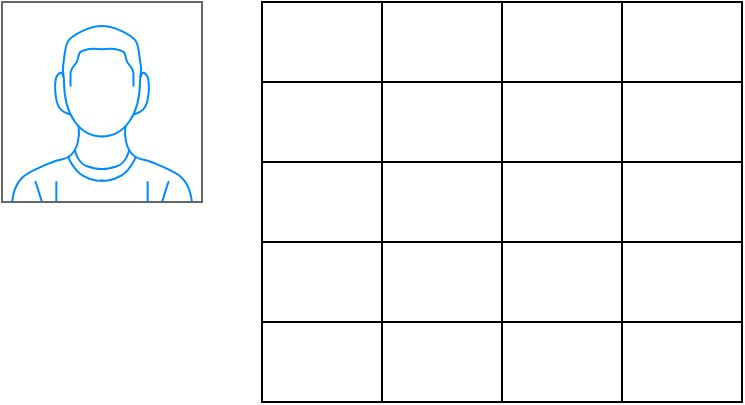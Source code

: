 <mxfile version="13.9.7" type="github">
  <diagram id="yXyOzKuJSNhh0-EHgRQp" name="第 1 页">
    <mxGraphModel dx="1422" dy="772" grid="1" gridSize="10" guides="1" tooltips="1" connect="1" arrows="1" fold="1" page="1" pageScale="1" pageWidth="827" pageHeight="1169" math="0" shadow="0">
      <root>
        <mxCell id="0" />
        <mxCell id="1" parent="0" />
        <mxCell id="JIbpMJDPOpGf6052cRyy-8" value="" style="verticalLabelPosition=bottom;shadow=0;dashed=0;align=center;html=1;verticalAlign=top;strokeWidth=1;shape=mxgraph.mockup.containers.userMale;strokeColor=#666666;strokeColor2=#008cff;" parent="1" vertex="1">
          <mxGeometry x="140" y="200" width="100" height="100" as="geometry" />
        </mxCell>
        <mxCell id="Sc-TVvc_U9h8Qb-T8Hh4-1" value="" style="shape=table;html=1;whiteSpace=wrap;startSize=0;container=1;collapsible=0;childLayout=tableLayout;" vertex="1" parent="1">
          <mxGeometry x="270" y="200" width="240" height="200" as="geometry" />
        </mxCell>
        <mxCell id="Sc-TVvc_U9h8Qb-T8Hh4-2" value="" style="shape=partialRectangle;html=1;whiteSpace=wrap;collapsible=0;dropTarget=0;pointerEvents=0;fillColor=none;top=0;left=0;bottom=0;right=0;points=[[0,0.5],[1,0.5]];portConstraint=eastwest;" vertex="1" parent="Sc-TVvc_U9h8Qb-T8Hh4-1">
          <mxGeometry width="240" height="40" as="geometry" />
        </mxCell>
        <mxCell id="Sc-TVvc_U9h8Qb-T8Hh4-3" value="" style="shape=partialRectangle;html=1;whiteSpace=wrap;connectable=0;overflow=hidden;fillColor=none;top=0;left=0;bottom=0;right=0;" vertex="1" parent="Sc-TVvc_U9h8Qb-T8Hh4-2">
          <mxGeometry width="60" height="40" as="geometry" />
        </mxCell>
        <mxCell id="Sc-TVvc_U9h8Qb-T8Hh4-4" value="" style="shape=partialRectangle;html=1;whiteSpace=wrap;connectable=0;overflow=hidden;fillColor=none;top=0;left=0;bottom=0;right=0;" vertex="1" parent="Sc-TVvc_U9h8Qb-T8Hh4-2">
          <mxGeometry x="60" width="60" height="40" as="geometry" />
        </mxCell>
        <mxCell id="Sc-TVvc_U9h8Qb-T8Hh4-5" value="" style="shape=partialRectangle;html=1;whiteSpace=wrap;connectable=0;overflow=hidden;fillColor=none;top=0;left=0;bottom=0;right=0;" vertex="1" parent="Sc-TVvc_U9h8Qb-T8Hh4-2">
          <mxGeometry x="120" width="60" height="40" as="geometry" />
        </mxCell>
        <mxCell id="Sc-TVvc_U9h8Qb-T8Hh4-6" value="" style="shape=partialRectangle;html=1;whiteSpace=wrap;connectable=0;overflow=hidden;fillColor=none;top=0;left=0;bottom=0;right=0;" vertex="1" parent="Sc-TVvc_U9h8Qb-T8Hh4-2">
          <mxGeometry x="180" width="60" height="40" as="geometry" />
        </mxCell>
        <mxCell id="Sc-TVvc_U9h8Qb-T8Hh4-7" value="" style="shape=partialRectangle;html=1;whiteSpace=wrap;collapsible=0;dropTarget=0;pointerEvents=0;fillColor=none;top=0;left=0;bottom=0;right=0;points=[[0,0.5],[1,0.5]];portConstraint=eastwest;" vertex="1" parent="Sc-TVvc_U9h8Qb-T8Hh4-1">
          <mxGeometry y="40" width="240" height="40" as="geometry" />
        </mxCell>
        <mxCell id="Sc-TVvc_U9h8Qb-T8Hh4-8" value="" style="shape=partialRectangle;html=1;whiteSpace=wrap;connectable=0;overflow=hidden;fillColor=none;top=0;left=0;bottom=0;right=0;" vertex="1" parent="Sc-TVvc_U9h8Qb-T8Hh4-7">
          <mxGeometry width="60" height="40" as="geometry" />
        </mxCell>
        <mxCell id="Sc-TVvc_U9h8Qb-T8Hh4-9" value="" style="shape=partialRectangle;html=1;whiteSpace=wrap;connectable=0;overflow=hidden;fillColor=none;top=0;left=0;bottom=0;right=0;" vertex="1" parent="Sc-TVvc_U9h8Qb-T8Hh4-7">
          <mxGeometry x="60" width="60" height="40" as="geometry" />
        </mxCell>
        <mxCell id="Sc-TVvc_U9h8Qb-T8Hh4-10" value="" style="shape=partialRectangle;html=1;whiteSpace=wrap;connectable=0;overflow=hidden;fillColor=none;top=0;left=0;bottom=0;right=0;" vertex="1" parent="Sc-TVvc_U9h8Qb-T8Hh4-7">
          <mxGeometry x="120" width="60" height="40" as="geometry" />
        </mxCell>
        <mxCell id="Sc-TVvc_U9h8Qb-T8Hh4-11" value="" style="shape=partialRectangle;html=1;whiteSpace=wrap;connectable=0;overflow=hidden;fillColor=none;top=0;left=0;bottom=0;right=0;" vertex="1" parent="Sc-TVvc_U9h8Qb-T8Hh4-7">
          <mxGeometry x="180" width="60" height="40" as="geometry" />
        </mxCell>
        <mxCell id="Sc-TVvc_U9h8Qb-T8Hh4-12" value="" style="shape=partialRectangle;html=1;whiteSpace=wrap;collapsible=0;dropTarget=0;pointerEvents=0;fillColor=none;top=0;left=0;bottom=0;right=0;points=[[0,0.5],[1,0.5]];portConstraint=eastwest;" vertex="1" parent="Sc-TVvc_U9h8Qb-T8Hh4-1">
          <mxGeometry y="80" width="240" height="40" as="geometry" />
        </mxCell>
        <mxCell id="Sc-TVvc_U9h8Qb-T8Hh4-13" value="" style="shape=partialRectangle;html=1;whiteSpace=wrap;connectable=0;overflow=hidden;fillColor=none;top=0;left=0;bottom=0;right=0;" vertex="1" parent="Sc-TVvc_U9h8Qb-T8Hh4-12">
          <mxGeometry width="60" height="40" as="geometry" />
        </mxCell>
        <mxCell id="Sc-TVvc_U9h8Qb-T8Hh4-14" value="" style="shape=partialRectangle;html=1;whiteSpace=wrap;connectable=0;overflow=hidden;fillColor=none;top=0;left=0;bottom=0;right=0;" vertex="1" parent="Sc-TVvc_U9h8Qb-T8Hh4-12">
          <mxGeometry x="60" width="60" height="40" as="geometry" />
        </mxCell>
        <mxCell id="Sc-TVvc_U9h8Qb-T8Hh4-15" value="" style="shape=partialRectangle;html=1;whiteSpace=wrap;connectable=0;overflow=hidden;fillColor=none;top=0;left=0;bottom=0;right=0;" vertex="1" parent="Sc-TVvc_U9h8Qb-T8Hh4-12">
          <mxGeometry x="120" width="60" height="40" as="geometry" />
        </mxCell>
        <mxCell id="Sc-TVvc_U9h8Qb-T8Hh4-16" value="" style="shape=partialRectangle;html=1;whiteSpace=wrap;connectable=0;overflow=hidden;fillColor=none;top=0;left=0;bottom=0;right=0;" vertex="1" parent="Sc-TVvc_U9h8Qb-T8Hh4-12">
          <mxGeometry x="180" width="60" height="40" as="geometry" />
        </mxCell>
        <mxCell id="Sc-TVvc_U9h8Qb-T8Hh4-17" value="" style="shape=partialRectangle;html=1;whiteSpace=wrap;collapsible=0;dropTarget=0;pointerEvents=0;fillColor=none;top=0;left=0;bottom=0;right=0;points=[[0,0.5],[1,0.5]];portConstraint=eastwest;" vertex="1" parent="Sc-TVvc_U9h8Qb-T8Hh4-1">
          <mxGeometry y="120" width="240" height="40" as="geometry" />
        </mxCell>
        <mxCell id="Sc-TVvc_U9h8Qb-T8Hh4-18" value="" style="shape=partialRectangle;html=1;whiteSpace=wrap;connectable=0;overflow=hidden;fillColor=none;top=0;left=0;bottom=0;right=0;" vertex="1" parent="Sc-TVvc_U9h8Qb-T8Hh4-17">
          <mxGeometry width="60" height="40" as="geometry" />
        </mxCell>
        <mxCell id="Sc-TVvc_U9h8Qb-T8Hh4-19" value="" style="shape=partialRectangle;html=1;whiteSpace=wrap;connectable=0;overflow=hidden;fillColor=none;top=0;left=0;bottom=0;right=0;" vertex="1" parent="Sc-TVvc_U9h8Qb-T8Hh4-17">
          <mxGeometry x="60" width="60" height="40" as="geometry" />
        </mxCell>
        <mxCell id="Sc-TVvc_U9h8Qb-T8Hh4-20" value="" style="shape=partialRectangle;html=1;whiteSpace=wrap;connectable=0;overflow=hidden;fillColor=none;top=0;left=0;bottom=0;right=0;" vertex="1" parent="Sc-TVvc_U9h8Qb-T8Hh4-17">
          <mxGeometry x="120" width="60" height="40" as="geometry" />
        </mxCell>
        <mxCell id="Sc-TVvc_U9h8Qb-T8Hh4-21" value="" style="shape=partialRectangle;html=1;whiteSpace=wrap;connectable=0;overflow=hidden;fillColor=none;top=0;left=0;bottom=0;right=0;" vertex="1" parent="Sc-TVvc_U9h8Qb-T8Hh4-17">
          <mxGeometry x="180" width="60" height="40" as="geometry" />
        </mxCell>
        <mxCell id="Sc-TVvc_U9h8Qb-T8Hh4-22" value="" style="shape=partialRectangle;html=1;whiteSpace=wrap;collapsible=0;dropTarget=0;pointerEvents=0;fillColor=none;top=0;left=0;bottom=0;right=0;points=[[0,0.5],[1,0.5]];portConstraint=eastwest;" vertex="1" parent="Sc-TVvc_U9h8Qb-T8Hh4-1">
          <mxGeometry y="160" width="240" height="40" as="geometry" />
        </mxCell>
        <mxCell id="Sc-TVvc_U9h8Qb-T8Hh4-23" value="" style="shape=partialRectangle;html=1;whiteSpace=wrap;connectable=0;overflow=hidden;fillColor=none;top=0;left=0;bottom=0;right=0;" vertex="1" parent="Sc-TVvc_U9h8Qb-T8Hh4-22">
          <mxGeometry width="60" height="40" as="geometry" />
        </mxCell>
        <mxCell id="Sc-TVvc_U9h8Qb-T8Hh4-24" value="" style="shape=partialRectangle;html=1;whiteSpace=wrap;connectable=0;overflow=hidden;fillColor=none;top=0;left=0;bottom=0;right=0;" vertex="1" parent="Sc-TVvc_U9h8Qb-T8Hh4-22">
          <mxGeometry x="60" width="60" height="40" as="geometry" />
        </mxCell>
        <mxCell id="Sc-TVvc_U9h8Qb-T8Hh4-25" value="" style="shape=partialRectangle;html=1;whiteSpace=wrap;connectable=0;overflow=hidden;fillColor=none;top=0;left=0;bottom=0;right=0;" vertex="1" parent="Sc-TVvc_U9h8Qb-T8Hh4-22">
          <mxGeometry x="120" width="60" height="40" as="geometry" />
        </mxCell>
        <mxCell id="Sc-TVvc_U9h8Qb-T8Hh4-26" value="" style="shape=partialRectangle;html=1;whiteSpace=wrap;connectable=0;overflow=hidden;fillColor=none;top=0;left=0;bottom=0;right=0;" vertex="1" parent="Sc-TVvc_U9h8Qb-T8Hh4-22">
          <mxGeometry x="180" width="60" height="40" as="geometry" />
        </mxCell>
      </root>
    </mxGraphModel>
  </diagram>
</mxfile>
